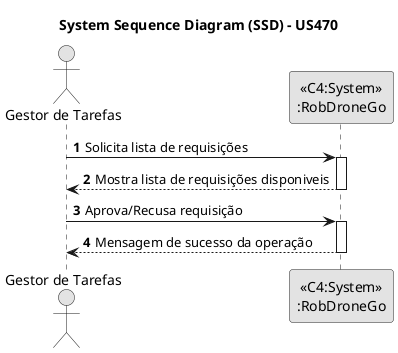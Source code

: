 @startuml
skinparam monochrome true
skinparam packageStyle rectangle
skinparam shadowing false

title System Sequence Diagram (SSD) - US470

autonumber

actor "Gestor de Tarefas"

"Gestor de Tarefas" -> "<<C4:System>>\n:RobDroneGo": Solicita lista de requisições
activate "<<C4:System>>\n:RobDroneGo"
"<<C4:System>>\n:RobDroneGo" --> "Gestor de Tarefas": Mostra lista de requisições disponiveis
deactivate "<<C4:System>>\n:RobDroneGo"

"Gestor de Tarefas" -> "<<C4:System>>\n:RobDroneGo": Aprova/Recusa requisição
activate "<<C4:System>>\n:RobDroneGo"
"Gestor de Tarefas" <-- "<<C4:System>>\n:RobDroneGo": Mensagem de sucesso da operação
deactivate "<<C4:System>>\n:RobDroneGo"

@enduml